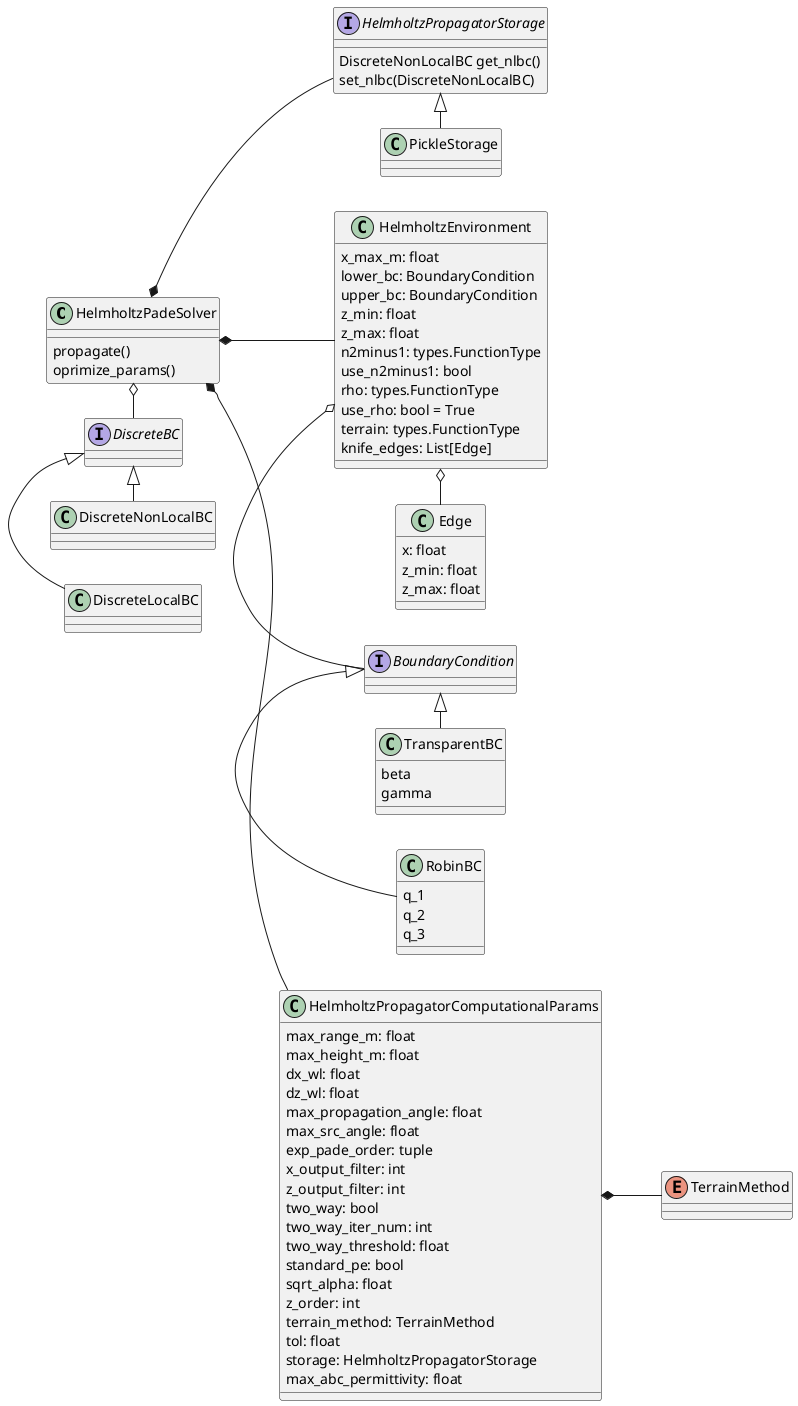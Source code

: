 @startuml
left to right direction

'TroposphericPadePropagator *--HelmholtzPadeSolver

class HelmholtzPadeSolver {
    propagate()
    oprimize_params()
}

class HelmholtzPropagatorComputationalParams {
    max_range_m: float
    max_height_m: float
    dx_wl: float
    dz_wl: float
    max_propagation_angle: float
    max_src_angle: float
    exp_pade_order: tuple
    x_output_filter: int
    z_output_filter: int
    two_way: bool
    two_way_iter_num: int
    two_way_threshold: float
    standard_pe: bool
    sqrt_alpha: float
    z_order: int
    terrain_method: TerrainMethod
    tol: float
    storage: HelmholtzPropagatorStorage
    max_abc_permittivity: float
}

enum TerrainMethod {

}

HelmholtzPropagatorComputationalParams *-- TerrainMethod

interface HelmholtzPropagatorStorage {
DiscreteNonLocalBC get_nlbc()
set_nlbc(DiscreteNonLocalBC)
}

HelmholtzPropagatorStorage <|- PickleStorage

HelmholtzPadeSolver *-- HelmholtzPropagatorComputationalParams
HelmholtzPadeSolver *-- HelmholtzEnvironment
HelmholtzPadeSolver *-- HelmholtzPropagatorStorage
HelmholtzPadeSolver o- DiscreteBC

BoundaryCondition <|- RobinBC
BoundaryCondition <|- TransparentBC

interface BoundaryCondition {

}

class RobinBC {
q_1
q_2
q_3
}

class TransparentBC {
beta
gamma
}

interface DiscreteBC {

}

class DiscreteLocalBC {

}

class DiscreteNonLocalBC {

}

DiscreteBC <|- DiscreteLocalBC
DiscreteBC <|- DiscreteNonLocalBC

HelmholtzEnvironment o- BoundaryCondition

class HelmholtzEnvironment {
    x_max_m: float
    lower_bc: BoundaryCondition
    upper_bc: BoundaryCondition
    z_min: float
    z_max: float
    n2minus1: types.FunctionType
    use_n2minus1: bool
    rho: types.FunctionType
    use_rho: bool = True
    terrain: types.FunctionType
    knife_edges: List[Edge]
}

class Edge {
    x: float
    z_min: float
    z_max: float
}

HelmholtzEnvironment o- Edge

@enduml